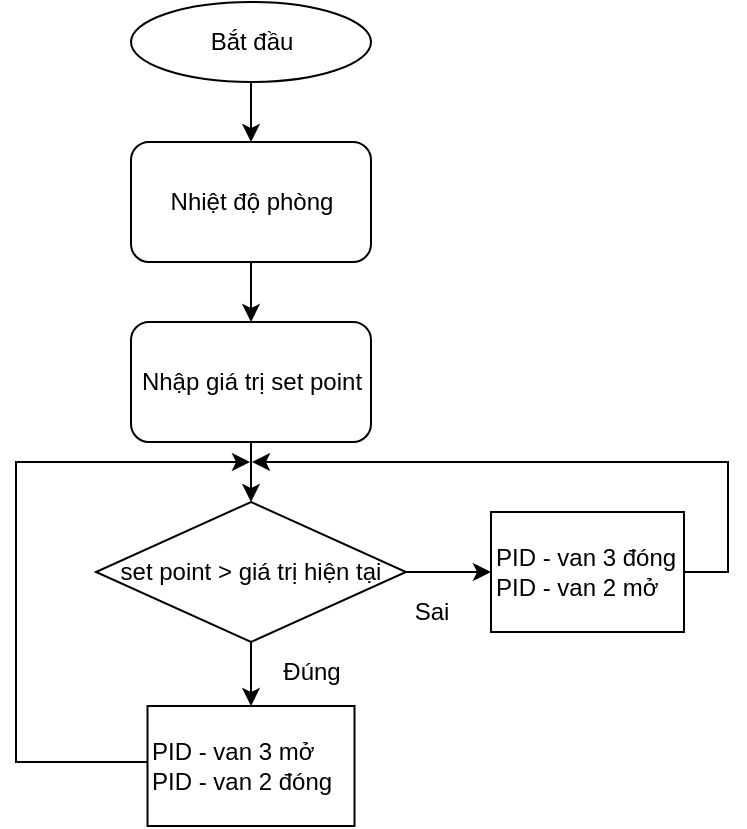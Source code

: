 <mxfile version="18.1.3" type="device"><diagram id="XqKuNryK6qzfKYNogtMo" name="Page-1"><mxGraphModel dx="813" dy="500" grid="1" gridSize="1" guides="1" tooltips="1" connect="1" arrows="1" fold="1" page="1" pageScale="1" pageWidth="850" pageHeight="1100" math="0" shadow="0"><root><mxCell id="0"/><mxCell id="1" parent="0"/><mxCell id="bayb-IgysxJFFiNxRh9U-8" style="edgeStyle=orthogonalEdgeStyle;rounded=0;orthogonalLoop=1;jettySize=auto;html=1;entryX=0.5;entryY=0;entryDx=0;entryDy=0;" parent="1" source="bayb-IgysxJFFiNxRh9U-1" target="bayb-IgysxJFFiNxRh9U-2" edge="1"><mxGeometry relative="1" as="geometry"/></mxCell><mxCell id="bayb-IgysxJFFiNxRh9U-1" value="Bắt đầu" style="ellipse;whiteSpace=wrap;html=1;" parent="1" vertex="1"><mxGeometry x="137.5" y="230" width="120" height="40" as="geometry"/></mxCell><mxCell id="bayb-IgysxJFFiNxRh9U-9" style="edgeStyle=orthogonalEdgeStyle;rounded=0;orthogonalLoop=1;jettySize=auto;html=1;entryX=0.5;entryY=0;entryDx=0;entryDy=0;" parent="1" source="bayb-IgysxJFFiNxRh9U-2" target="bayb-IgysxJFFiNxRh9U-4" edge="1"><mxGeometry relative="1" as="geometry"/></mxCell><mxCell id="bayb-IgysxJFFiNxRh9U-2" value="Nhiệt độ phòng" style="rounded=1;whiteSpace=wrap;html=1;" parent="1" vertex="1"><mxGeometry x="137.5" y="300" width="120" height="60" as="geometry"/></mxCell><mxCell id="bayb-IgysxJFFiNxRh9U-10" style="edgeStyle=orthogonalEdgeStyle;rounded=0;orthogonalLoop=1;jettySize=auto;html=1;entryX=0.5;entryY=0;entryDx=0;entryDy=0;" parent="1" source="bayb-IgysxJFFiNxRh9U-4" target="bayb-IgysxJFFiNxRh9U-5" edge="1"><mxGeometry relative="1" as="geometry"/></mxCell><mxCell id="bayb-IgysxJFFiNxRh9U-4" value="Nhập giá trị set point" style="rounded=1;whiteSpace=wrap;html=1;" parent="1" vertex="1"><mxGeometry x="137.5" y="390" width="120" height="60" as="geometry"/></mxCell><mxCell id="bayb-IgysxJFFiNxRh9U-7" style="edgeStyle=orthogonalEdgeStyle;rounded=0;orthogonalLoop=1;jettySize=auto;html=1;entryX=0;entryY=0.5;entryDx=0;entryDy=0;" parent="1" source="bayb-IgysxJFFiNxRh9U-5" target="bayb-IgysxJFFiNxRh9U-6" edge="1"><mxGeometry relative="1" as="geometry"/></mxCell><mxCell id="bayb-IgysxJFFiNxRh9U-12" style="edgeStyle=orthogonalEdgeStyle;rounded=0;orthogonalLoop=1;jettySize=auto;html=1;entryX=0.5;entryY=0;entryDx=0;entryDy=0;" parent="1" source="bayb-IgysxJFFiNxRh9U-5" target="bayb-IgysxJFFiNxRh9U-11" edge="1"><mxGeometry relative="1" as="geometry"/></mxCell><mxCell id="bayb-IgysxJFFiNxRh9U-5" value="set point &amp;gt; giá trị hiện tại" style="rhombus;whiteSpace=wrap;html=1;" parent="1" vertex="1"><mxGeometry x="120" y="480" width="155" height="70" as="geometry"/></mxCell><mxCell id="QZMDyr1joTiebRoP7qzS-2" style="edgeStyle=orthogonalEdgeStyle;rounded=0;orthogonalLoop=1;jettySize=auto;html=1;" edge="1" parent="1" source="bayb-IgysxJFFiNxRh9U-6"><mxGeometry relative="1" as="geometry"><mxPoint x="198" y="460" as="targetPoint"/><Array as="points"><mxPoint x="436" y="515"/><mxPoint x="436" y="460"/></Array></mxGeometry></mxCell><mxCell id="bayb-IgysxJFFiNxRh9U-6" value="PID - van 3 đóng&lt;br&gt;PID - van 2 mở" style="rounded=0;whiteSpace=wrap;html=1;align=left;" parent="1" vertex="1"><mxGeometry x="317.5" y="485" width="96.5" height="60" as="geometry"/></mxCell><mxCell id="QZMDyr1joTiebRoP7qzS-1" style="edgeStyle=orthogonalEdgeStyle;rounded=0;orthogonalLoop=1;jettySize=auto;html=1;" edge="1" parent="1" source="bayb-IgysxJFFiNxRh9U-11"><mxGeometry relative="1" as="geometry"><mxPoint x="197" y="460" as="targetPoint"/><Array as="points"><mxPoint x="80" y="610"/><mxPoint x="80" y="460"/></Array></mxGeometry></mxCell><mxCell id="bayb-IgysxJFFiNxRh9U-11" value="&lt;span style=&quot;&quot;&gt;PID - van 3 mở&lt;/span&gt;&lt;br style=&quot;&quot;&gt;&lt;span style=&quot;&quot;&gt;PID - van 2 đóng&lt;br&gt;&lt;/span&gt;" style="rounded=0;whiteSpace=wrap;html=1;align=left;" parent="1" vertex="1"><mxGeometry x="145.75" y="582" width="103.5" height="60" as="geometry"/></mxCell><mxCell id="bayb-IgysxJFFiNxRh9U-13" value="Đúng" style="text;html=1;strokeColor=none;fillColor=none;align=center;verticalAlign=middle;whiteSpace=wrap;rounded=0;" parent="1" vertex="1"><mxGeometry x="197.5" y="550" width="60" height="30" as="geometry"/></mxCell><mxCell id="bayb-IgysxJFFiNxRh9U-14" value="Sai" style="text;html=1;strokeColor=none;fillColor=none;align=center;verticalAlign=middle;whiteSpace=wrap;rounded=0;" parent="1" vertex="1"><mxGeometry x="257.5" y="520" width="60" height="30" as="geometry"/></mxCell></root></mxGraphModel></diagram></mxfile>